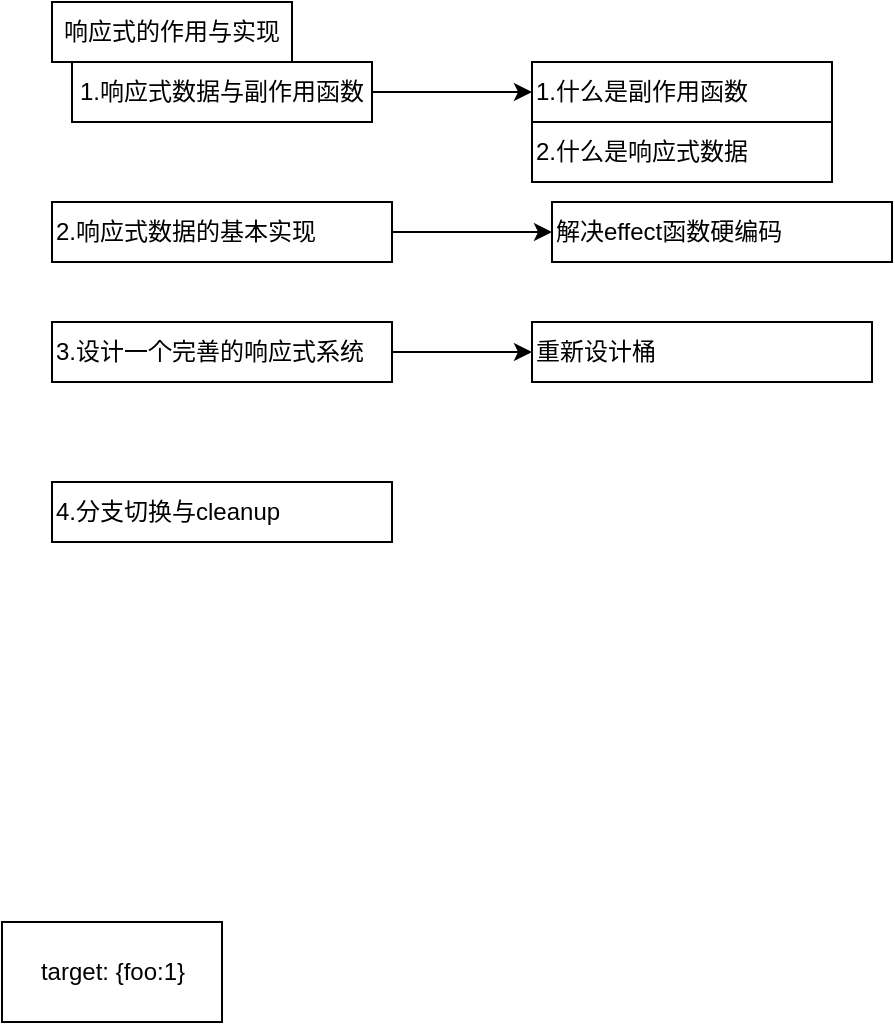 <mxfile version="12.2.4" pages="1"><diagram id="BD4OAdaOe8Ed_NneDrFm" name="Page-1"><mxGraphModel dx="602" dy="655" grid="1" gridSize="10" guides="1" tooltips="1" connect="1" arrows="1" fold="1" page="1" pageScale="1" pageWidth="827" pageHeight="1169" math="0" shadow="0"><root><mxCell id="0"/><mxCell id="1" parent="0"/><mxCell id="2" value="响应式的作用与实现" style="rounded=0;whiteSpace=wrap;html=1;" parent="1" vertex="1"><mxGeometry x="50" y="60" width="120" height="30" as="geometry"/></mxCell><mxCell id="12" value="" style="edgeStyle=orthogonalEdgeStyle;rounded=0;orthogonalLoop=1;jettySize=auto;html=1;" parent="1" source="3" target="11" edge="1"><mxGeometry relative="1" as="geometry"/></mxCell><mxCell id="3" value="1.响应式数据与副作用函数" style="rounded=0;whiteSpace=wrap;html=1;" parent="1" vertex="1"><mxGeometry x="60" y="90" width="150" height="30" as="geometry"/></mxCell><mxCell id="11" value="1.什么是副作用函数" style="rounded=0;whiteSpace=wrap;html=1;align=left;" parent="1" vertex="1"><mxGeometry x="290" y="90" width="150" height="30" as="geometry"/></mxCell><mxCell id="19" value="" style="edgeStyle=orthogonalEdgeStyle;rounded=0;orthogonalLoop=1;jettySize=auto;html=1;" parent="1" source="4" target="18" edge="1"><mxGeometry relative="1" as="geometry"/></mxCell><mxCell id="4" value="2.响应式数据的基本实现" style="rounded=0;whiteSpace=wrap;html=1;align=left;" parent="1" vertex="1"><mxGeometry x="50" y="160" width="170" height="30" as="geometry"/></mxCell><mxCell id="18" value="解决effect函数硬编码" style="rounded=0;whiteSpace=wrap;html=1;align=left;" parent="1" vertex="1"><mxGeometry x="300" y="160" width="170" height="30" as="geometry"/></mxCell><mxCell id="17" value="" style="edgeStyle=orthogonalEdgeStyle;rounded=0;orthogonalLoop=1;jettySize=auto;html=1;" parent="1" source="5" target="16" edge="1"><mxGeometry relative="1" as="geometry"/></mxCell><mxCell id="5" value="3.设计一个完善的响应式系统" style="rounded=0;whiteSpace=wrap;html=1;align=left;" parent="1" vertex="1"><mxGeometry x="50" y="220" width="170" height="30" as="geometry"/></mxCell><mxCell id="16" value="重新设计桶" style="rounded=0;whiteSpace=wrap;html=1;align=left;" parent="1" vertex="1"><mxGeometry x="290" y="220" width="170" height="30" as="geometry"/></mxCell><mxCell id="13" value="2.什么是响应式数据" style="rounded=0;whiteSpace=wrap;html=1;align=left;" parent="1" vertex="1"><mxGeometry x="290" y="120" width="150" height="30" as="geometry"/></mxCell><mxCell id="15" value="4.分支切换与cleanup" style="rounded=0;whiteSpace=wrap;html=1;align=left;" parent="1" vertex="1"><mxGeometry x="50" y="300" width="170" height="30" as="geometry"/></mxCell><mxCell id="33" value="target: {foo:1}" style="html=1;" parent="1" vertex="1"><mxGeometry x="25" y="520" width="110" height="50" as="geometry"/></mxCell></root></mxGraphModel></diagram></mxfile>